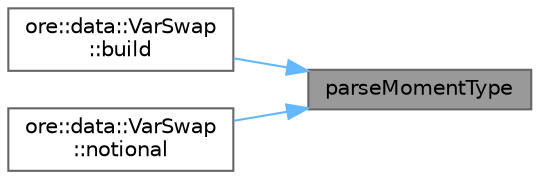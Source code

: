 digraph "parseMomentType"
{
 // INTERACTIVE_SVG=YES
 // LATEX_PDF_SIZE
  bgcolor="transparent";
  edge [fontname=Helvetica,fontsize=10,labelfontname=Helvetica,labelfontsize=10];
  node [fontname=Helvetica,fontsize=10,shape=box,height=0.2,width=0.4];
  rankdir="RL";
  Node1 [label="parseMomentType",height=0.2,width=0.4,color="gray40", fillcolor="grey60", style="filled", fontcolor="black",tooltip="Convert text to ore::data::MomentType."];
  Node1 -> Node2 [dir="back",color="steelblue1",style="solid"];
  Node2 [label="ore::data::VarSwap\l::build",height=0.2,width=0.4,color="grey40", fillcolor="white", style="filled",URL="$classore_1_1data_1_1_var_swap.html#ab1db499ff5e65c59fd2009d62276fdaf",tooltip=" "];
  Node1 -> Node3 [dir="back",color="steelblue1",style="solid"];
  Node3 [label="ore::data::VarSwap\l::notional",height=0.2,width=0.4,color="grey40", fillcolor="white", style="filled",URL="$classore_1_1data_1_1_var_swap.html#a70619a91ccb26e89d3e8b56e39fd19ab",tooltip="Return the current notional in npvCurrency. See individual sub-classes for the precise definition."];
}
